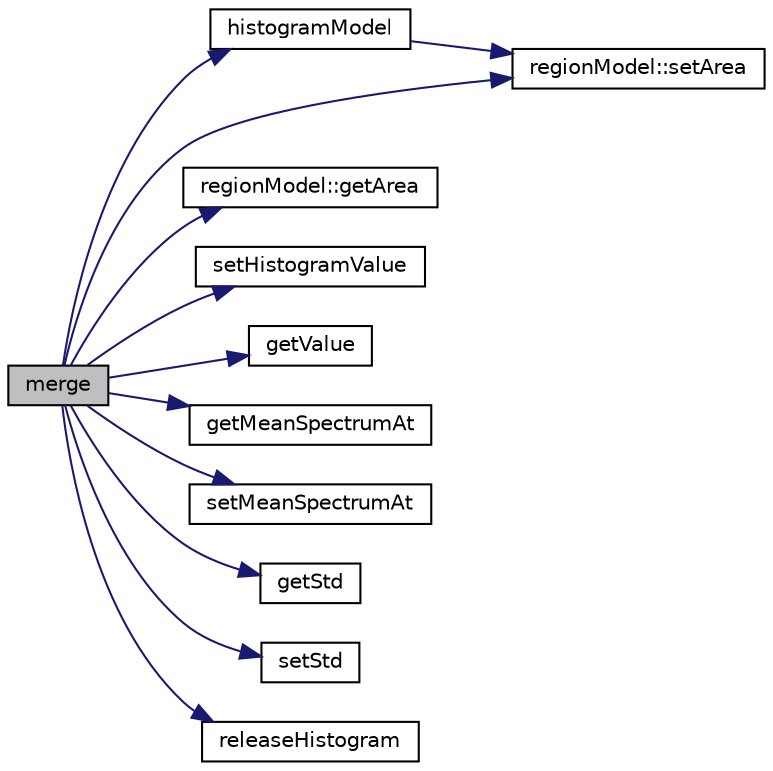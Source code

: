 digraph "merge"
{
  edge [fontname="Helvetica",fontsize="10",labelfontname="Helvetica",labelfontsize="10"];
  node [fontname="Helvetica",fontsize="10",shape=record];
  rankdir="LR";
  Node1 [label="merge",height=0.2,width=0.4,color="black", fillcolor="grey75", style="filled", fontcolor="black"];
  Node1 -> Node2 [color="midnightblue",fontsize="10",style="solid",fontname="Helvetica"];
  Node2 [label="histogramModel",height=0.2,width=0.4,color="black", fillcolor="white", style="filled",URL="$classhistogram_model.html#a0d27c454f26ba542788727505f882f19"];
  Node2 -> Node3 [color="midnightblue",fontsize="10",style="solid",fontname="Helvetica"];
  Node3 [label="regionModel::setArea",height=0.2,width=0.4,color="black", fillcolor="white", style="filled",URL="$classregion_model.html#afe1244b3b13a41fad08d9e0d5b5751f0"];
  Node1 -> Node4 [color="midnightblue",fontsize="10",style="solid",fontname="Helvetica"];
  Node4 [label="regionModel::getArea",height=0.2,width=0.4,color="black", fillcolor="white", style="filled",URL="$classregion_model.html#a80caee5614644b9a58695e488b84ab34"];
  Node1 -> Node3 [color="midnightblue",fontsize="10",style="solid",fontname="Helvetica"];
  Node1 -> Node5 [color="midnightblue",fontsize="10",style="solid",fontname="Helvetica"];
  Node5 [label="setHistogramValue",height=0.2,width=0.4,color="black", fillcolor="white", style="filled",URL="$classhistogram_model.html#a7046d45a7475dd387ff2b33aae1bdbc5"];
  Node1 -> Node6 [color="midnightblue",fontsize="10",style="solid",fontname="Helvetica"];
  Node6 [label="getValue",height=0.2,width=0.4,color="black", fillcolor="white", style="filled",URL="$classhistogram_model.html#a52e838450860d5c4a7d365095d7b83ee"];
  Node1 -> Node7 [color="midnightblue",fontsize="10",style="solid",fontname="Helvetica"];
  Node7 [label="getMeanSpectrumAt",height=0.2,width=0.4,color="black", fillcolor="white", style="filled",URL="$classhistogram_model.html#a1e2fd5ab848e0f3b3d69101f3fe77ce0"];
  Node1 -> Node8 [color="midnightblue",fontsize="10",style="solid",fontname="Helvetica"];
  Node8 [label="setMeanSpectrumAt",height=0.2,width=0.4,color="black", fillcolor="white", style="filled",URL="$classhistogram_model.html#ac3f4f47d04c93baef55697647a3fd4f6"];
  Node1 -> Node9 [color="midnightblue",fontsize="10",style="solid",fontname="Helvetica"];
  Node9 [label="getStd",height=0.2,width=0.4,color="black", fillcolor="white", style="filled",URL="$classhistogram_model.html#acd9ebdc216bafa5238678e73339eb608"];
  Node1 -> Node10 [color="midnightblue",fontsize="10",style="solid",fontname="Helvetica"];
  Node10 [label="setStd",height=0.2,width=0.4,color="black", fillcolor="white", style="filled",URL="$classhistogram_model.html#aba524bd90ee2133973447c05116ad7d0"];
  Node1 -> Node11 [color="midnightblue",fontsize="10",style="solid",fontname="Helvetica"];
  Node11 [label="releaseHistogram",height=0.2,width=0.4,color="black", fillcolor="white", style="filled",URL="$classhistogram_model.html#ab82d7ddd13306b2017b8ee1618e6bc0b"];
}
